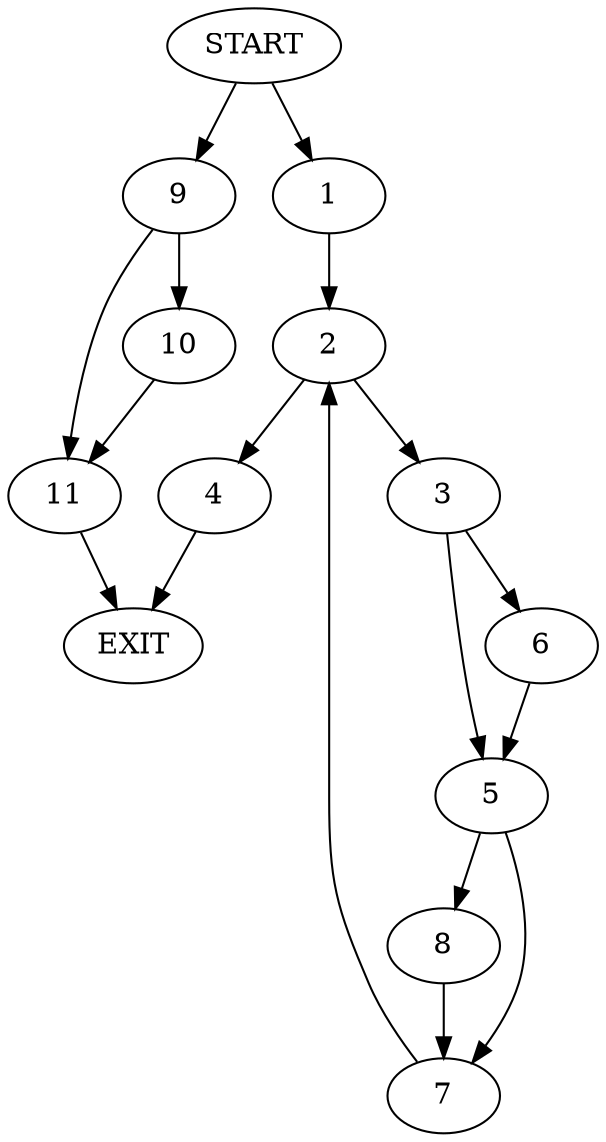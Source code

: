 digraph {
0 [label="START"]
12 [label="EXIT"]
0 -> 1
1 -> 2
2 -> 3
2 -> 4
4 -> 12
3 -> 5
3 -> 6
5 -> 7
5 -> 8
6 -> 5
8 -> 7
7 -> 2
0 -> 9
9 -> 10
9 -> 11
11 -> 12
10 -> 11
}
